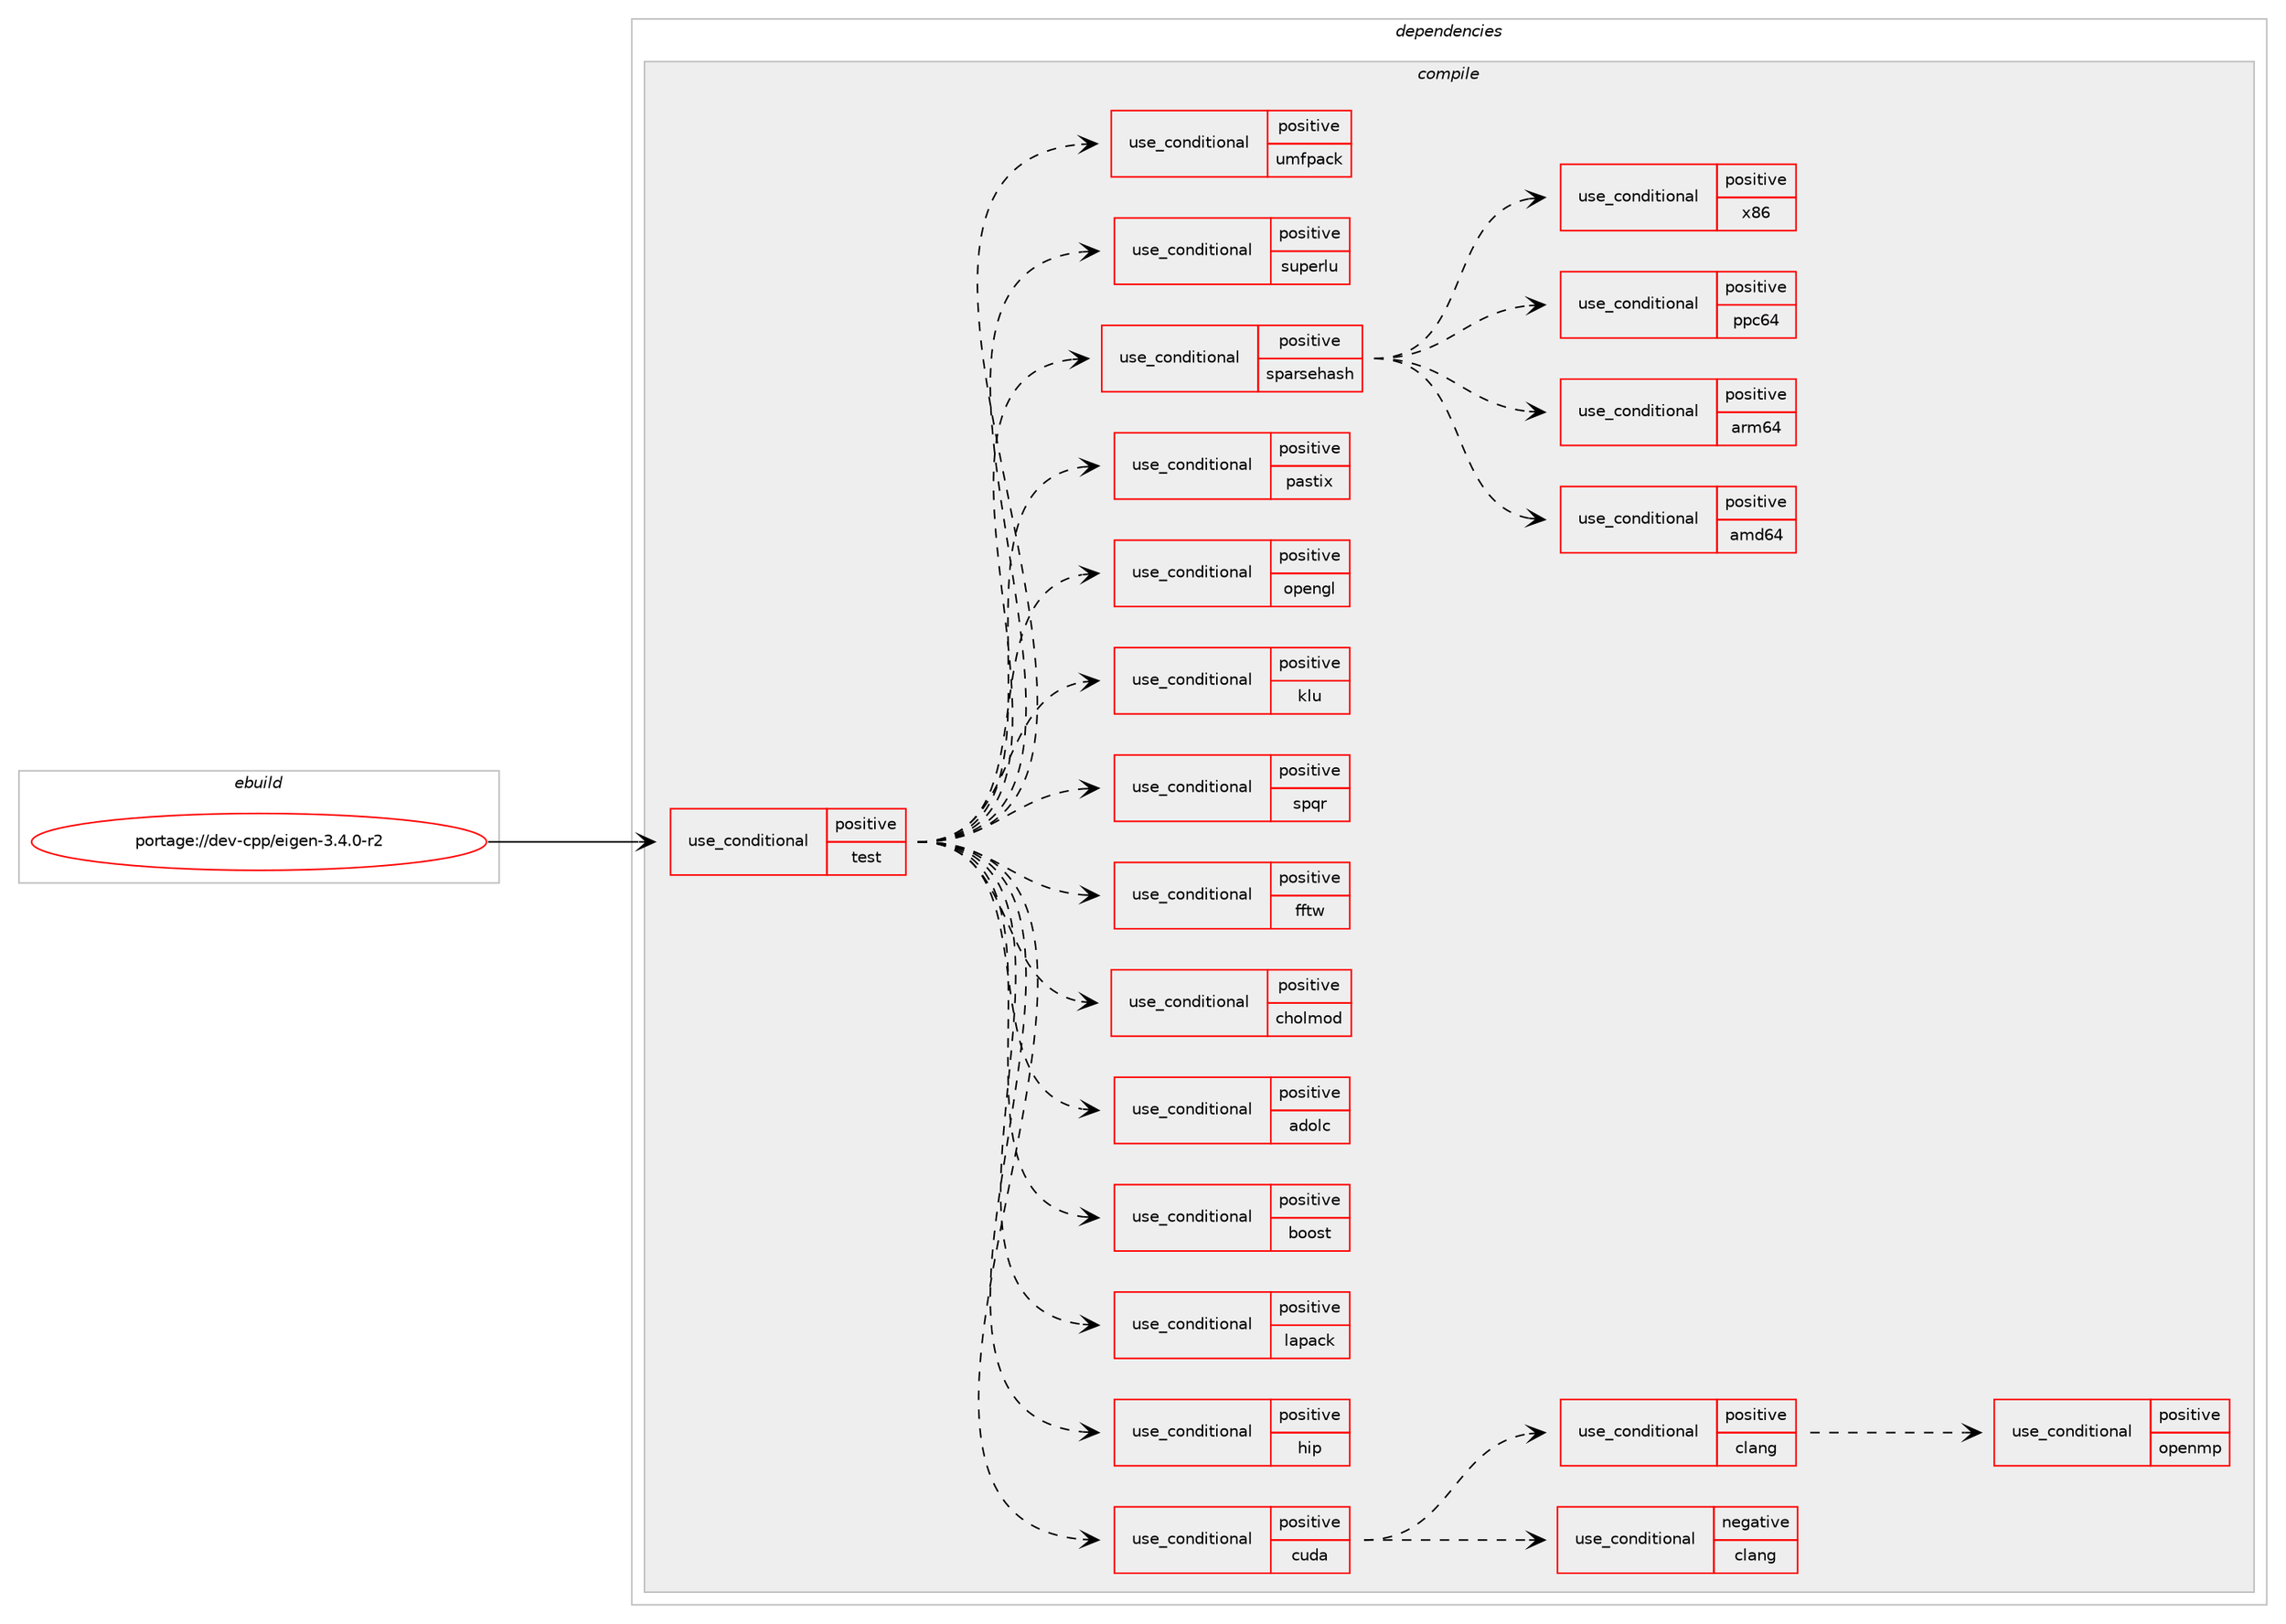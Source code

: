 digraph prolog {

# *************
# Graph options
# *************

newrank=true;
concentrate=true;
compound=true;
graph [rankdir=LR,fontname=Helvetica,fontsize=10,ranksep=1.5];#, ranksep=2.5, nodesep=0.2];
edge  [arrowhead=vee];
node  [fontname=Helvetica,fontsize=10];

# **********
# The ebuild
# **********

subgraph cluster_leftcol {
color=gray;
rank=same;
label=<<i>ebuild</i>>;
id [label="portage://dev-cpp/eigen-3.4.0-r2", color=red, width=4, href="../dev-cpp/eigen-3.4.0-r2.svg"];
}

# ****************
# The dependencies
# ****************

subgraph cluster_midcol {
color=gray;
label=<<i>dependencies</i>>;
subgraph cluster_compile {
fillcolor="#eeeeee";
style=filled;
label=<<i>compile</i>>;
subgraph cond16408 {
dependency29576 [label=<<TABLE BORDER="0" CELLBORDER="1" CELLSPACING="0" CELLPADDING="4"><TR><TD ROWSPAN="3" CELLPADDING="10">use_conditional</TD></TR><TR><TD>positive</TD></TR><TR><TD>test</TD></TR></TABLE>>, shape=none, color=red];
subgraph cond16409 {
dependency29577 [label=<<TABLE BORDER="0" CELLBORDER="1" CELLSPACING="0" CELLPADDING="4"><TR><TD ROWSPAN="3" CELLPADDING="10">use_conditional</TD></TR><TR><TD>positive</TD></TR><TR><TD>cuda</TD></TR></TABLE>>, shape=none, color=red];
subgraph cond16410 {
dependency29578 [label=<<TABLE BORDER="0" CELLBORDER="1" CELLSPACING="0" CELLPADDING="4"><TR><TD ROWSPAN="3" CELLPADDING="10">use_conditional</TD></TR><TR><TD>negative</TD></TR><TR><TD>clang</TD></TR></TABLE>>, shape=none, color=red];
# *** BEGIN UNKNOWN DEPENDENCY TYPE (TODO) ***
# dependency29578 -> package_dependency(portage://dev-cpp/eigen-3.4.0-r2,install,no,dev-util,nvidia-cuda-toolkit,none,[,,],[],[])
# *** END UNKNOWN DEPENDENCY TYPE (TODO) ***

}
dependency29577:e -> dependency29578:w [weight=20,style="dashed",arrowhead="vee"];
subgraph cond16411 {
dependency29579 [label=<<TABLE BORDER="0" CELLBORDER="1" CELLSPACING="0" CELLPADDING="4"><TR><TD ROWSPAN="3" CELLPADDING="10">use_conditional</TD></TR><TR><TD>positive</TD></TR><TR><TD>clang</TD></TR></TABLE>>, shape=none, color=red];
# *** BEGIN UNKNOWN DEPENDENCY TYPE (TODO) ***
# dependency29579 -> package_dependency(portage://dev-cpp/eigen-3.4.0-r2,install,no,sys-devel,clang,none,[,,],[],[use(enable(llvm_targets_NVPTX),none)])
# *** END UNKNOWN DEPENDENCY TYPE (TODO) ***

subgraph cond16412 {
dependency29580 [label=<<TABLE BORDER="0" CELLBORDER="1" CELLSPACING="0" CELLPADDING="4"><TR><TD ROWSPAN="3" CELLPADDING="10">use_conditional</TD></TR><TR><TD>positive</TD></TR><TR><TD>openmp</TD></TR></TABLE>>, shape=none, color=red];
# *** BEGIN UNKNOWN DEPENDENCY TYPE (TODO) ***
# dependency29580 -> package_dependency(portage://dev-cpp/eigen-3.4.0-r2,install,no,sys-libs,libomp,none,[,,],[],[use(enable(llvm_targets_NVPTX),none),use(enable(offload),none)])
# *** END UNKNOWN DEPENDENCY TYPE (TODO) ***

}
dependency29579:e -> dependency29580:w [weight=20,style="dashed",arrowhead="vee"];
}
dependency29577:e -> dependency29579:w [weight=20,style="dashed",arrowhead="vee"];
}
dependency29576:e -> dependency29577:w [weight=20,style="dashed",arrowhead="vee"];
subgraph cond16413 {
dependency29581 [label=<<TABLE BORDER="0" CELLBORDER="1" CELLSPACING="0" CELLPADDING="4"><TR><TD ROWSPAN="3" CELLPADDING="10">use_conditional</TD></TR><TR><TD>positive</TD></TR><TR><TD>hip</TD></TR></TABLE>>, shape=none, color=red];
# *** BEGIN UNKNOWN DEPENDENCY TYPE (TODO) ***
# dependency29581 -> package_dependency(portage://dev-cpp/eigen-3.4.0-r2,install,no,dev-util,hip,none,[,,],[],[])
# *** END UNKNOWN DEPENDENCY TYPE (TODO) ***

}
dependency29576:e -> dependency29581:w [weight=20,style="dashed",arrowhead="vee"];
subgraph cond16414 {
dependency29582 [label=<<TABLE BORDER="0" CELLBORDER="1" CELLSPACING="0" CELLPADDING="4"><TR><TD ROWSPAN="3" CELLPADDING="10">use_conditional</TD></TR><TR><TD>positive</TD></TR><TR><TD>lapack</TD></TR></TABLE>>, shape=none, color=red];
# *** BEGIN UNKNOWN DEPENDENCY TYPE (TODO) ***
# dependency29582 -> package_dependency(portage://dev-cpp/eigen-3.4.0-r2,install,no,virtual,lapacke,none,[,,],[],[])
# *** END UNKNOWN DEPENDENCY TYPE (TODO) ***

}
dependency29576:e -> dependency29582:w [weight=20,style="dashed",arrowhead="vee"];
subgraph cond16415 {
dependency29583 [label=<<TABLE BORDER="0" CELLBORDER="1" CELLSPACING="0" CELLPADDING="4"><TR><TD ROWSPAN="3" CELLPADDING="10">use_conditional</TD></TR><TR><TD>positive</TD></TR><TR><TD>boost</TD></TR></TABLE>>, shape=none, color=red];
# *** BEGIN UNKNOWN DEPENDENCY TYPE (TODO) ***
# dependency29583 -> package_dependency(portage://dev-cpp/eigen-3.4.0-r2,install,no,dev-libs,boost,none,[,,],[],[])
# *** END UNKNOWN DEPENDENCY TYPE (TODO) ***

}
dependency29576:e -> dependency29583:w [weight=20,style="dashed",arrowhead="vee"];
subgraph cond16416 {
dependency29584 [label=<<TABLE BORDER="0" CELLBORDER="1" CELLSPACING="0" CELLPADDING="4"><TR><TD ROWSPAN="3" CELLPADDING="10">use_conditional</TD></TR><TR><TD>positive</TD></TR><TR><TD>adolc</TD></TR></TABLE>>, shape=none, color=red];
# *** BEGIN UNKNOWN DEPENDENCY TYPE (TODO) ***
# dependency29584 -> package_dependency(portage://dev-cpp/eigen-3.4.0-r2,install,no,sci-libs,adolc,none,[,,],[],[use(enable(sparse),none)])
# *** END UNKNOWN DEPENDENCY TYPE (TODO) ***

}
dependency29576:e -> dependency29584:w [weight=20,style="dashed",arrowhead="vee"];
subgraph cond16417 {
dependency29585 [label=<<TABLE BORDER="0" CELLBORDER="1" CELLSPACING="0" CELLPADDING="4"><TR><TD ROWSPAN="3" CELLPADDING="10">use_conditional</TD></TR><TR><TD>positive</TD></TR><TR><TD>cholmod</TD></TR></TABLE>>, shape=none, color=red];
# *** BEGIN UNKNOWN DEPENDENCY TYPE (TODO) ***
# dependency29585 -> package_dependency(portage://dev-cpp/eigen-3.4.0-r2,install,no,sci-libs,cholmod,none,[,,],any_same_slot,[])
# *** END UNKNOWN DEPENDENCY TYPE (TODO) ***

}
dependency29576:e -> dependency29585:w [weight=20,style="dashed",arrowhead="vee"];
subgraph cond16418 {
dependency29586 [label=<<TABLE BORDER="0" CELLBORDER="1" CELLSPACING="0" CELLPADDING="4"><TR><TD ROWSPAN="3" CELLPADDING="10">use_conditional</TD></TR><TR><TD>positive</TD></TR><TR><TD>fftw</TD></TR></TABLE>>, shape=none, color=red];
# *** BEGIN UNKNOWN DEPENDENCY TYPE (TODO) ***
# dependency29586 -> package_dependency(portage://dev-cpp/eigen-3.4.0-r2,install,no,sci-libs,fftw,none,[,,],[],[])
# *** END UNKNOWN DEPENDENCY TYPE (TODO) ***

}
dependency29576:e -> dependency29586:w [weight=20,style="dashed",arrowhead="vee"];
subgraph cond16419 {
dependency29587 [label=<<TABLE BORDER="0" CELLBORDER="1" CELLSPACING="0" CELLPADDING="4"><TR><TD ROWSPAN="3" CELLPADDING="10">use_conditional</TD></TR><TR><TD>positive</TD></TR><TR><TD>spqr</TD></TR></TABLE>>, shape=none, color=red];
# *** BEGIN UNKNOWN DEPENDENCY TYPE (TODO) ***
# dependency29587 -> package_dependency(portage://dev-cpp/eigen-3.4.0-r2,install,no,sci-libs,spqr,none,[,,],[],[])
# *** END UNKNOWN DEPENDENCY TYPE (TODO) ***

}
dependency29576:e -> dependency29587:w [weight=20,style="dashed",arrowhead="vee"];
subgraph cond16420 {
dependency29588 [label=<<TABLE BORDER="0" CELLBORDER="1" CELLSPACING="0" CELLPADDING="4"><TR><TD ROWSPAN="3" CELLPADDING="10">use_conditional</TD></TR><TR><TD>positive</TD></TR><TR><TD>klu</TD></TR></TABLE>>, shape=none, color=red];
# *** BEGIN UNKNOWN DEPENDENCY TYPE (TODO) ***
# dependency29588 -> package_dependency(portage://dev-cpp/eigen-3.4.0-r2,install,no,sci-libs,klu,none,[,,],[],[])
# *** END UNKNOWN DEPENDENCY TYPE (TODO) ***

}
dependency29576:e -> dependency29588:w [weight=20,style="dashed",arrowhead="vee"];
subgraph cond16421 {
dependency29589 [label=<<TABLE BORDER="0" CELLBORDER="1" CELLSPACING="0" CELLPADDING="4"><TR><TD ROWSPAN="3" CELLPADDING="10">use_conditional</TD></TR><TR><TD>positive</TD></TR><TR><TD>opengl</TD></TR></TABLE>>, shape=none, color=red];
# *** BEGIN UNKNOWN DEPENDENCY TYPE (TODO) ***
# dependency29589 -> package_dependency(portage://dev-cpp/eigen-3.4.0-r2,install,no,media-libs,freeglut,none,[,,],[],[])
# *** END UNKNOWN DEPENDENCY TYPE (TODO) ***

# *** BEGIN UNKNOWN DEPENDENCY TYPE (TODO) ***
# dependency29589 -> package_dependency(portage://dev-cpp/eigen-3.4.0-r2,install,no,media-libs,glew,none,[,,],[],[])
# *** END UNKNOWN DEPENDENCY TYPE (TODO) ***

# *** BEGIN UNKNOWN DEPENDENCY TYPE (TODO) ***
# dependency29589 -> package_dependency(portage://dev-cpp/eigen-3.4.0-r2,install,no,media-libs,libglvnd,none,[,,],[],[])
# *** END UNKNOWN DEPENDENCY TYPE (TODO) ***

}
dependency29576:e -> dependency29589:w [weight=20,style="dashed",arrowhead="vee"];
subgraph cond16422 {
dependency29590 [label=<<TABLE BORDER="0" CELLBORDER="1" CELLSPACING="0" CELLPADDING="4"><TR><TD ROWSPAN="3" CELLPADDING="10">use_conditional</TD></TR><TR><TD>positive</TD></TR><TR><TD>pastix</TD></TR></TABLE>>, shape=none, color=red];
# *** BEGIN UNKNOWN DEPENDENCY TYPE (TODO) ***
# dependency29590 -> package_dependency(portage://dev-cpp/eigen-3.4.0-r2,install,no,sci-libs,pastix,none,[,,],[],[use(disable(mpi),none)])
# *** END UNKNOWN DEPENDENCY TYPE (TODO) ***

}
dependency29576:e -> dependency29590:w [weight=20,style="dashed",arrowhead="vee"];
subgraph cond16423 {
dependency29591 [label=<<TABLE BORDER="0" CELLBORDER="1" CELLSPACING="0" CELLPADDING="4"><TR><TD ROWSPAN="3" CELLPADDING="10">use_conditional</TD></TR><TR><TD>positive</TD></TR><TR><TD>sparsehash</TD></TR></TABLE>>, shape=none, color=red];
subgraph cond16424 {
dependency29592 [label=<<TABLE BORDER="0" CELLBORDER="1" CELLSPACING="0" CELLPADDING="4"><TR><TD ROWSPAN="3" CELLPADDING="10">use_conditional</TD></TR><TR><TD>positive</TD></TR><TR><TD>amd64</TD></TR></TABLE>>, shape=none, color=red];
# *** BEGIN UNKNOWN DEPENDENCY TYPE (TODO) ***
# dependency29592 -> package_dependency(portage://dev-cpp/eigen-3.4.0-r2,install,no,dev-cpp,sparsehash,none,[,,],[],[])
# *** END UNKNOWN DEPENDENCY TYPE (TODO) ***

}
dependency29591:e -> dependency29592:w [weight=20,style="dashed",arrowhead="vee"];
subgraph cond16425 {
dependency29593 [label=<<TABLE BORDER="0" CELLBORDER="1" CELLSPACING="0" CELLPADDING="4"><TR><TD ROWSPAN="3" CELLPADDING="10">use_conditional</TD></TR><TR><TD>positive</TD></TR><TR><TD>arm64</TD></TR></TABLE>>, shape=none, color=red];
# *** BEGIN UNKNOWN DEPENDENCY TYPE (TODO) ***
# dependency29593 -> package_dependency(portage://dev-cpp/eigen-3.4.0-r2,install,no,dev-cpp,sparsehash,none,[,,],[],[])
# *** END UNKNOWN DEPENDENCY TYPE (TODO) ***

}
dependency29591:e -> dependency29593:w [weight=20,style="dashed",arrowhead="vee"];
subgraph cond16426 {
dependency29594 [label=<<TABLE BORDER="0" CELLBORDER="1" CELLSPACING="0" CELLPADDING="4"><TR><TD ROWSPAN="3" CELLPADDING="10">use_conditional</TD></TR><TR><TD>positive</TD></TR><TR><TD>ppc64</TD></TR></TABLE>>, shape=none, color=red];
# *** BEGIN UNKNOWN DEPENDENCY TYPE (TODO) ***
# dependency29594 -> package_dependency(portage://dev-cpp/eigen-3.4.0-r2,install,no,dev-cpp,sparsehash,none,[,,],[],[])
# *** END UNKNOWN DEPENDENCY TYPE (TODO) ***

}
dependency29591:e -> dependency29594:w [weight=20,style="dashed",arrowhead="vee"];
subgraph cond16427 {
dependency29595 [label=<<TABLE BORDER="0" CELLBORDER="1" CELLSPACING="0" CELLPADDING="4"><TR><TD ROWSPAN="3" CELLPADDING="10">use_conditional</TD></TR><TR><TD>positive</TD></TR><TR><TD>x86</TD></TR></TABLE>>, shape=none, color=red];
# *** BEGIN UNKNOWN DEPENDENCY TYPE (TODO) ***
# dependency29595 -> package_dependency(portage://dev-cpp/eigen-3.4.0-r2,install,no,dev-cpp,sparsehash,none,[,,],[],[])
# *** END UNKNOWN DEPENDENCY TYPE (TODO) ***

}
dependency29591:e -> dependency29595:w [weight=20,style="dashed",arrowhead="vee"];
}
dependency29576:e -> dependency29591:w [weight=20,style="dashed",arrowhead="vee"];
subgraph cond16428 {
dependency29596 [label=<<TABLE BORDER="0" CELLBORDER="1" CELLSPACING="0" CELLPADDING="4"><TR><TD ROWSPAN="3" CELLPADDING="10">use_conditional</TD></TR><TR><TD>positive</TD></TR><TR><TD>superlu</TD></TR></TABLE>>, shape=none, color=red];
# *** BEGIN UNKNOWN DEPENDENCY TYPE (TODO) ***
# dependency29596 -> package_dependency(portage://dev-cpp/eigen-3.4.0-r2,install,no,sci-libs,superlu,none,[,,],[],[])
# *** END UNKNOWN DEPENDENCY TYPE (TODO) ***

}
dependency29576:e -> dependency29596:w [weight=20,style="dashed",arrowhead="vee"];
subgraph cond16429 {
dependency29597 [label=<<TABLE BORDER="0" CELLBORDER="1" CELLSPACING="0" CELLPADDING="4"><TR><TD ROWSPAN="3" CELLPADDING="10">use_conditional</TD></TR><TR><TD>positive</TD></TR><TR><TD>umfpack</TD></TR></TABLE>>, shape=none, color=red];
# *** BEGIN UNKNOWN DEPENDENCY TYPE (TODO) ***
# dependency29597 -> package_dependency(portage://dev-cpp/eigen-3.4.0-r2,install,no,sci-libs,umfpack,none,[,,],[],[])
# *** END UNKNOWN DEPENDENCY TYPE (TODO) ***

}
dependency29576:e -> dependency29597:w [weight=20,style="dashed",arrowhead="vee"];
}
id:e -> dependency29576:w [weight=20,style="solid",arrowhead="vee"];
# *** BEGIN UNKNOWN DEPENDENCY TYPE (TODO) ***
# id -> package_dependency(portage://dev-cpp/eigen-3.4.0-r2,install,strong,sys-devel,llvm,none,[,,],[slot(0)],[])
# *** END UNKNOWN DEPENDENCY TYPE (TODO) ***

}
subgraph cluster_compileandrun {
fillcolor="#eeeeee";
style=filled;
label=<<i>compile and run</i>>;
}
subgraph cluster_run {
fillcolor="#eeeeee";
style=filled;
label=<<i>run</i>>;
}
}

# **************
# The candidates
# **************

subgraph cluster_choices {
rank=same;
color=gray;
label=<<i>candidates</i>>;

}

}
